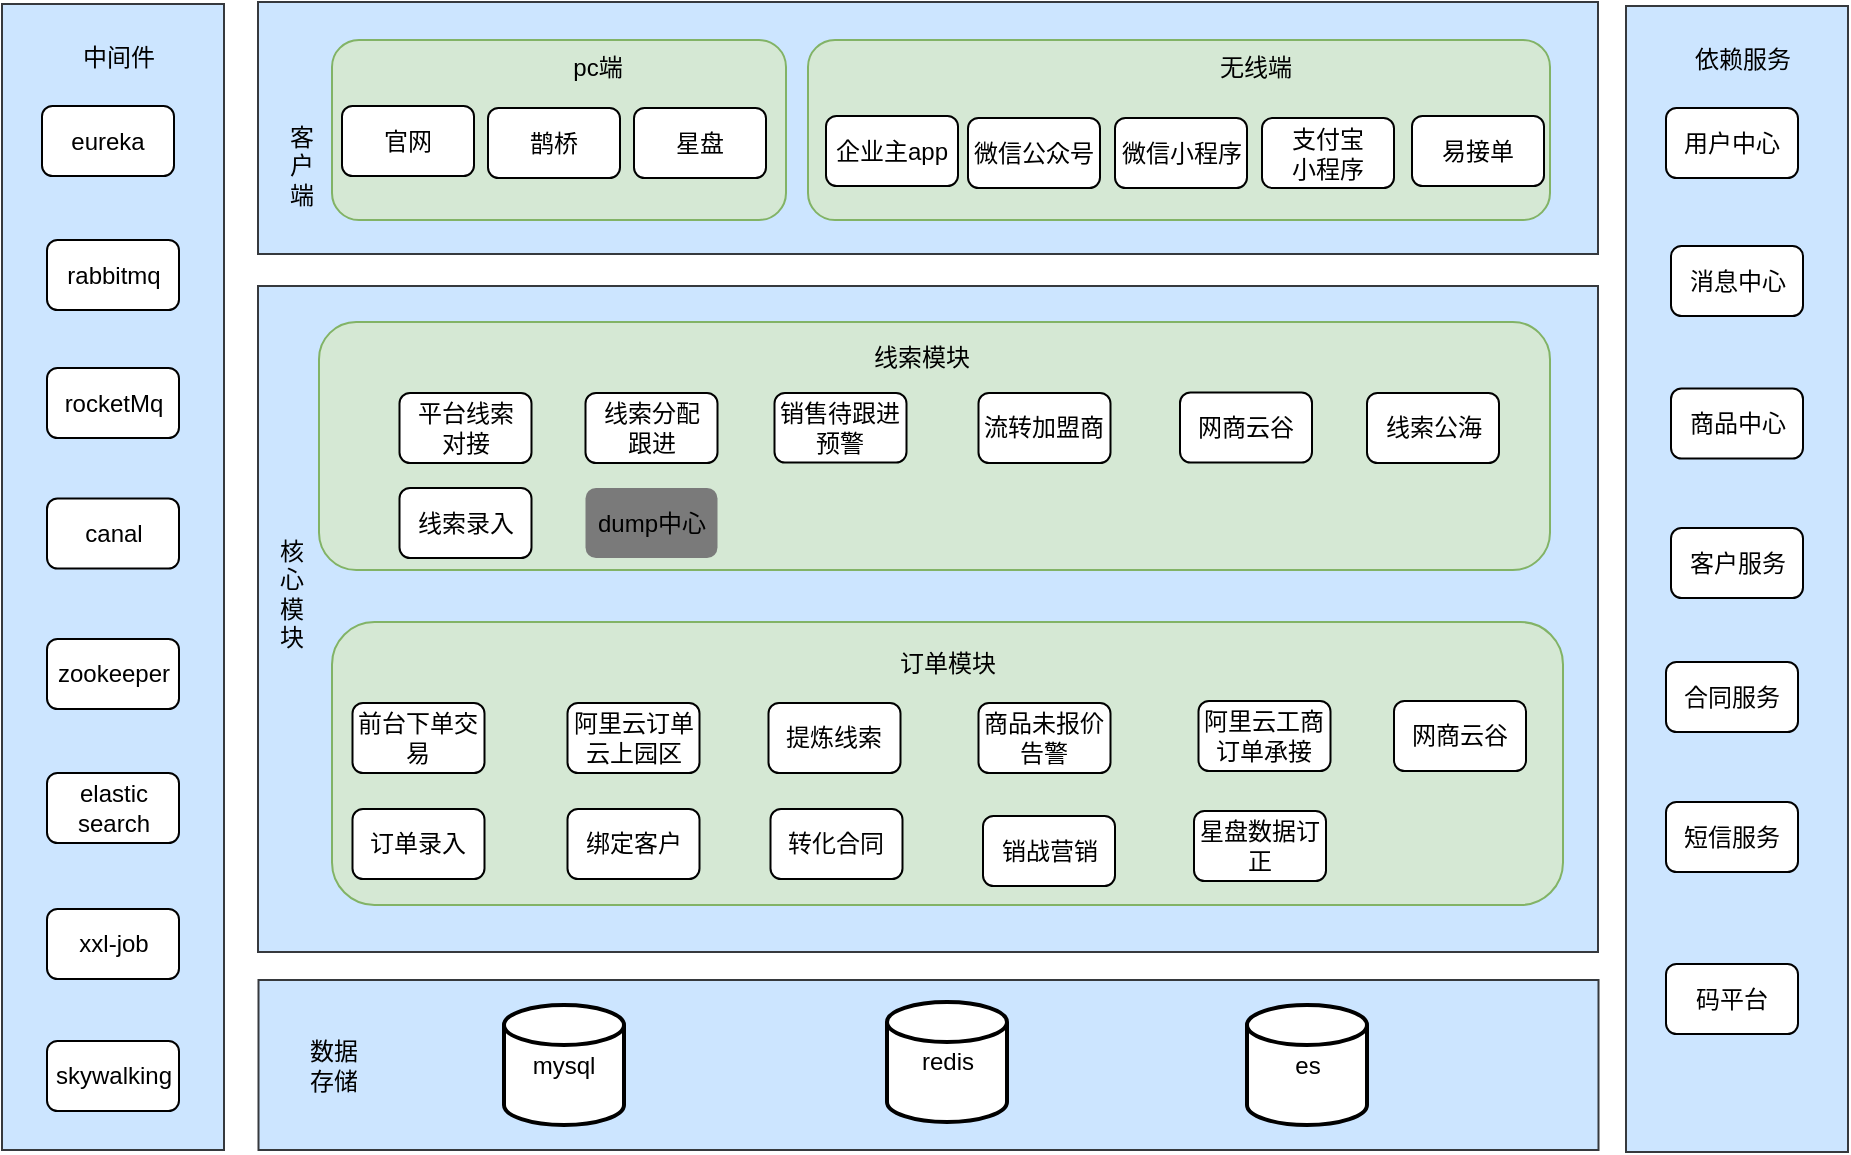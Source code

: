 <mxfile version="13.8.0" type="github">
  <diagram id="wFE0QG_FPsp0jaGvCLVb" name="Page-1">
    <mxGraphModel dx="1587" dy="610" grid="0" gridSize="10" guides="1" tooltips="1" connect="1" arrows="1" fold="1" page="0" pageScale="1" pageWidth="850" pageHeight="1100" math="0" shadow="0">
      <root>
        <mxCell id="0" />
        <mxCell id="1" parent="0" />
        <mxCell id="HQBOAhG516KsrZSRLM5k-17" value="" style="rounded=0;whiteSpace=wrap;html=1;fillColor=#cce5ff;strokeColor=#36393d;" parent="1" vertex="1">
          <mxGeometry x="34" y="245" width="670" height="333" as="geometry" />
        </mxCell>
        <mxCell id="HQBOAhG516KsrZSRLM5k-48" value="" style="rounded=1;whiteSpace=wrap;html=1;fillColor=#d5e8d4;strokeColor=#82b366;" parent="1" vertex="1">
          <mxGeometry x="71" y="413" width="615.5" height="141.5" as="geometry" />
        </mxCell>
        <mxCell id="HQBOAhG516KsrZSRLM5k-1" value="" style="rounded=0;whiteSpace=wrap;html=1;fillColor=#cce5ff;strokeColor=#36393d;" parent="1" vertex="1">
          <mxGeometry x="34" y="103" width="670" height="126" as="geometry" />
        </mxCell>
        <mxCell id="HQBOAhG516KsrZSRLM5k-13" value="" style="rounded=1;whiteSpace=wrap;html=1;fillColor=#d5e8d4;strokeColor=#82b366;" parent="1" vertex="1">
          <mxGeometry x="309" y="122" width="371" height="90" as="geometry" />
        </mxCell>
        <mxCell id="HQBOAhG516KsrZSRLM5k-11" value="" style="rounded=1;whiteSpace=wrap;html=1;fillColor=#d5e8d4;strokeColor=#82b366;" parent="1" vertex="1">
          <mxGeometry x="71" y="122" width="227" height="90" as="geometry" />
        </mxCell>
        <mxCell id="HQBOAhG516KsrZSRLM5k-2" value="客&lt;br&gt;户&lt;br&gt;端" style="text;html=1;strokeColor=none;fillColor=none;align=center;verticalAlign=middle;whiteSpace=wrap;rounded=0;" parent="1" vertex="1">
          <mxGeometry x="36" y="175" width="40" height="20" as="geometry" />
        </mxCell>
        <mxCell id="HQBOAhG516KsrZSRLM5k-3" value="企业主app" style="rounded=1;whiteSpace=wrap;html=1;" parent="1" vertex="1">
          <mxGeometry x="318" y="160" width="66" height="35" as="geometry" />
        </mxCell>
        <mxCell id="HQBOAhG516KsrZSRLM5k-4" value="官网" style="rounded=1;whiteSpace=wrap;html=1;" parent="1" vertex="1">
          <mxGeometry x="76" y="155" width="66" height="35" as="geometry" />
        </mxCell>
        <mxCell id="HQBOAhG516KsrZSRLM5k-5" value="微信公众号" style="rounded=1;whiteSpace=wrap;html=1;" parent="1" vertex="1">
          <mxGeometry x="389" y="161" width="66" height="35" as="geometry" />
        </mxCell>
        <mxCell id="HQBOAhG516KsrZSRLM5k-6" value="微信小程序" style="rounded=1;whiteSpace=wrap;html=1;" parent="1" vertex="1">
          <mxGeometry x="462.5" y="161" width="66" height="35" as="geometry" />
        </mxCell>
        <mxCell id="HQBOAhG516KsrZSRLM5k-7" value="支付宝&lt;br&gt;小程序" style="rounded=1;whiteSpace=wrap;html=1;" parent="1" vertex="1">
          <mxGeometry x="536" y="161" width="66" height="35" as="geometry" />
        </mxCell>
        <mxCell id="HQBOAhG516KsrZSRLM5k-8" value="易接单" style="rounded=1;whiteSpace=wrap;html=1;" parent="1" vertex="1">
          <mxGeometry x="611" y="160" width="66" height="35" as="geometry" />
        </mxCell>
        <mxCell id="HQBOAhG516KsrZSRLM5k-9" value="鹊桥" style="rounded=1;whiteSpace=wrap;html=1;" parent="1" vertex="1">
          <mxGeometry x="149" y="156" width="66" height="35" as="geometry" />
        </mxCell>
        <mxCell id="HQBOAhG516KsrZSRLM5k-10" value="星盘" style="rounded=1;whiteSpace=wrap;html=1;" parent="1" vertex="1">
          <mxGeometry x="222" y="156" width="66" height="35" as="geometry" />
        </mxCell>
        <mxCell id="HQBOAhG516KsrZSRLM5k-12" value="pc端" style="text;html=1;strokeColor=none;fillColor=none;align=center;verticalAlign=middle;whiteSpace=wrap;rounded=0;" parent="1" vertex="1">
          <mxGeometry x="184" y="126" width="40" height="20" as="geometry" />
        </mxCell>
        <mxCell id="HQBOAhG516KsrZSRLM5k-14" value="无线端" style="text;html=1;strokeColor=none;fillColor=none;align=center;verticalAlign=middle;whiteSpace=wrap;rounded=0;" parent="1" vertex="1">
          <mxGeometry x="513" y="126" width="40" height="20" as="geometry" />
        </mxCell>
        <mxCell id="HQBOAhG516KsrZSRLM5k-18" value="" style="rounded=0;html=1;whiteSpace=wrap;labelBorderColor=none;glass=0;sketch=0;fillColor=#cce5ff;strokeColor=#36393d;" parent="1" vertex="1">
          <mxGeometry x="718" y="105" width="111" height="573" as="geometry" />
        </mxCell>
        <mxCell id="HQBOAhG516KsrZSRLM5k-19" value="前台下单交易" style="rounded=1;whiteSpace=wrap;html=1;" parent="1" vertex="1">
          <mxGeometry x="81.25" y="453.5" width="66" height="35" as="geometry" />
        </mxCell>
        <mxCell id="HQBOAhG516KsrZSRLM5k-20" value="订单录入" style="rounded=1;whiteSpace=wrap;html=1;" parent="1" vertex="1">
          <mxGeometry x="81.25" y="506.5" width="66" height="35" as="geometry" />
        </mxCell>
        <mxCell id="HQBOAhG516KsrZSRLM5k-21" value="阿里云工商订单承接" style="rounded=1;whiteSpace=wrap;html=1;" parent="1" vertex="1">
          <mxGeometry x="504.25" y="452.5" width="66" height="35" as="geometry" />
        </mxCell>
        <mxCell id="HQBOAhG516KsrZSRLM5k-22" value="阿里云订单云上园区" style="rounded=1;whiteSpace=wrap;html=1;" parent="1" vertex="1">
          <mxGeometry x="188.75" y="453.5" width="66" height="35" as="geometry" />
        </mxCell>
        <mxCell id="HQBOAhG516KsrZSRLM5k-23" value="销战营销" style="rounded=1;whiteSpace=wrap;html=1;" parent="1" vertex="1">
          <mxGeometry x="396.5" y="510" width="66" height="35" as="geometry" />
        </mxCell>
        <mxCell id="HQBOAhG516KsrZSRLM5k-24" value="绑定客户" style="rounded=1;whiteSpace=wrap;html=1;" parent="1" vertex="1">
          <mxGeometry x="188.75" y="506.5" width="66" height="35" as="geometry" />
        </mxCell>
        <mxCell id="HQBOAhG516KsrZSRLM5k-25" value="提炼线索" style="rounded=1;whiteSpace=wrap;html=1;" parent="1" vertex="1">
          <mxGeometry x="289.25" y="453.5" width="66" height="35" as="geometry" />
        </mxCell>
        <mxCell id="HQBOAhG516KsrZSRLM5k-26" value="转化合同" style="rounded=1;whiteSpace=wrap;html=1;" parent="1" vertex="1">
          <mxGeometry x="290.25" y="506.5" width="66" height="35" as="geometry" />
        </mxCell>
        <mxCell id="HQBOAhG516KsrZSRLM5k-27" value="星盘数据订正" style="rounded=1;whiteSpace=wrap;html=1;" parent="1" vertex="1">
          <mxGeometry x="502" y="507.5" width="66" height="35" as="geometry" />
        </mxCell>
        <mxCell id="HQBOAhG516KsrZSRLM5k-29" value="网商云谷" style="rounded=1;whiteSpace=wrap;html=1;" parent="1" vertex="1">
          <mxGeometry x="602" y="452.5" width="66" height="35" as="geometry" />
        </mxCell>
        <mxCell id="HQBOAhG516KsrZSRLM5k-30" value="商品未报价告警" style="rounded=1;whiteSpace=wrap;html=1;" parent="1" vertex="1">
          <mxGeometry x="394.25" y="453.5" width="66" height="35" as="geometry" />
        </mxCell>
        <mxCell id="HQBOAhG516KsrZSRLM5k-33" value="" style="rounded=0;whiteSpace=wrap;html=1;fillColor=#cce5ff;strokeColor=#36393d;" parent="1" vertex="1">
          <mxGeometry x="34.25" y="592" width="670" height="85" as="geometry" />
        </mxCell>
        <mxCell id="HQBOAhG516KsrZSRLM5k-34" value="用户中心" style="rounded=1;whiteSpace=wrap;html=1;" parent="1" vertex="1">
          <mxGeometry x="738" y="156" width="66" height="35" as="geometry" />
        </mxCell>
        <mxCell id="HQBOAhG516KsrZSRLM5k-35" value="依赖服务" style="text;html=1;strokeColor=none;fillColor=none;align=center;verticalAlign=middle;whiteSpace=wrap;rounded=0;glass=0;sketch=0;" parent="1" vertex="1">
          <mxGeometry x="751" y="122" width="51" height="20" as="geometry" />
        </mxCell>
        <mxCell id="HQBOAhG516KsrZSRLM5k-36" value="消息中心" style="rounded=1;whiteSpace=wrap;html=1;" parent="1" vertex="1">
          <mxGeometry x="740.5" y="225" width="66" height="35" as="geometry" />
        </mxCell>
        <mxCell id="HQBOAhG516KsrZSRLM5k-37" value="商品中心" style="rounded=1;whiteSpace=wrap;html=1;" parent="1" vertex="1">
          <mxGeometry x="740.5" y="296.25" width="66" height="35" as="geometry" />
        </mxCell>
        <mxCell id="HQBOAhG516KsrZSRLM5k-38" value="客户服务" style="rounded=1;whiteSpace=wrap;html=1;" parent="1" vertex="1">
          <mxGeometry x="740.5" y="366" width="66" height="35" as="geometry" />
        </mxCell>
        <mxCell id="HQBOAhG516KsrZSRLM5k-40" value="合同服务" style="rounded=1;whiteSpace=wrap;html=1;" parent="1" vertex="1">
          <mxGeometry x="738" y="433" width="66" height="35" as="geometry" />
        </mxCell>
        <mxCell id="HQBOAhG516KsrZSRLM5k-42" value="mysql" style="strokeWidth=2;html=1;shape=mxgraph.flowchart.database;whiteSpace=wrap;rounded=1;glass=0;sketch=0;fillColor=#ffffff;" parent="1" vertex="1">
          <mxGeometry x="157" y="604.5" width="60" height="60" as="geometry" />
        </mxCell>
        <mxCell id="HQBOAhG516KsrZSRLM5k-43" value="redis" style="strokeWidth=2;html=1;shape=mxgraph.flowchart.database;whiteSpace=wrap;rounded=1;glass=0;sketch=0;fillColor=#ffffff;" parent="1" vertex="1">
          <mxGeometry x="348.5" y="603" width="60" height="60" as="geometry" />
        </mxCell>
        <mxCell id="HQBOAhG516KsrZSRLM5k-44" value="数据&lt;br&gt;存储" style="text;html=1;strokeColor=none;fillColor=none;align=center;verticalAlign=middle;whiteSpace=wrap;rounded=0;glass=0;sketch=0;" parent="1" vertex="1">
          <mxGeometry x="52" y="624.5" width="40" height="20" as="geometry" />
        </mxCell>
        <mxCell id="HQBOAhG516KsrZSRLM5k-45" value="核&lt;br&gt;心&lt;br&gt;模&lt;br&gt;块" style="text;html=1;strokeColor=none;fillColor=none;align=center;verticalAlign=middle;whiteSpace=wrap;rounded=0;glass=0;sketch=0;" parent="1" vertex="1">
          <mxGeometry x="31" y="389" width="40" height="20" as="geometry" />
        </mxCell>
        <mxCell id="HQBOAhG516KsrZSRLM5k-47" value="es" style="strokeWidth=2;html=1;shape=mxgraph.flowchart.database;whiteSpace=wrap;rounded=1;glass=0;sketch=0;fillColor=#ffffff;" parent="1" vertex="1">
          <mxGeometry x="528.5" y="604.5" width="60" height="60" as="geometry" />
        </mxCell>
        <mxCell id="HQBOAhG516KsrZSRLM5k-49" value="订单模块" style="text;html=1;strokeColor=none;fillColor=none;align=center;verticalAlign=middle;whiteSpace=wrap;rounded=0;glass=0;sketch=0;" parent="1" vertex="1">
          <mxGeometry x="341.5" y="423.5" width="74" height="20" as="geometry" />
        </mxCell>
        <mxCell id="HQBOAhG516KsrZSRLM5k-50" value="" style="rounded=1;whiteSpace=wrap;html=1;fillColor=#d5e8d4;strokeColor=#82b366;" parent="1" vertex="1">
          <mxGeometry x="64.5" y="263" width="615.5" height="124" as="geometry" />
        </mxCell>
        <mxCell id="HQBOAhG516KsrZSRLM5k-52" value="平台线索&lt;br&gt;对接" style="rounded=1;whiteSpace=wrap;html=1;" parent="1" vertex="1">
          <mxGeometry x="104.75" y="298.5" width="66" height="35" as="geometry" />
        </mxCell>
        <mxCell id="HQBOAhG516KsrZSRLM5k-54" value="网商云谷" style="rounded=1;whiteSpace=wrap;html=1;" parent="1" vertex="1">
          <mxGeometry x="495" y="298.25" width="66" height="35" as="geometry" />
        </mxCell>
        <mxCell id="HQBOAhG516KsrZSRLM5k-56" value="线索分配&lt;br&gt;跟进" style="rounded=1;whiteSpace=wrap;html=1;" parent="1" vertex="1">
          <mxGeometry x="197.75" y="298.5" width="66" height="35" as="geometry" />
        </mxCell>
        <mxCell id="HQBOAhG516KsrZSRLM5k-57" value="销售待跟进&lt;br&gt;预警" style="rounded=1;whiteSpace=wrap;html=1;" parent="1" vertex="1">
          <mxGeometry x="292.25" y="298.5" width="66" height="34.75" as="geometry" />
        </mxCell>
        <mxCell id="HQBOAhG516KsrZSRLM5k-61" value="dump中心" style="rounded=1;whiteSpace=wrap;html=1;fillColor=#7A7A7A;strokeColor=none;" parent="1" vertex="1">
          <mxGeometry x="197.75" y="346" width="66" height="35" as="geometry" />
        </mxCell>
        <mxCell id="HQBOAhG516KsrZSRLM5k-62" value="流转加盟商" style="rounded=1;whiteSpace=wrap;html=1;" parent="1" vertex="1">
          <mxGeometry x="394.25" y="298.5" width="66" height="35" as="geometry" />
        </mxCell>
        <mxCell id="HQBOAhG516KsrZSRLM5k-63" value="线索模块" style="text;html=1;strokeColor=none;fillColor=none;align=center;verticalAlign=middle;whiteSpace=wrap;rounded=0;glass=0;sketch=0;" parent="1" vertex="1">
          <mxGeometry x="329" y="270.5" width="74" height="20" as="geometry" />
        </mxCell>
        <mxCell id="HQBOAhG516KsrZSRLM5k-64" value="短信服务" style="rounded=1;whiteSpace=wrap;html=1;" parent="1" vertex="1">
          <mxGeometry x="738" y="503" width="66" height="35" as="geometry" />
        </mxCell>
        <mxCell id="HQBOAhG516KsrZSRLM5k-65" value="码平台" style="rounded=1;whiteSpace=wrap;html=1;" parent="1" vertex="1">
          <mxGeometry x="738" y="584" width="66" height="35" as="geometry" />
        </mxCell>
        <mxCell id="HQBOAhG516KsrZSRLM5k-69" value="" style="rounded=0;html=1;whiteSpace=wrap;labelBorderColor=none;glass=0;sketch=0;fillColor=#cce5ff;strokeColor=#36393d;" parent="1" vertex="1">
          <mxGeometry x="-94" y="104" width="111" height="573" as="geometry" />
        </mxCell>
        <mxCell id="HQBOAhG516KsrZSRLM5k-70" value="eureka" style="rounded=1;whiteSpace=wrap;html=1;" parent="1" vertex="1">
          <mxGeometry x="-74" y="155" width="66" height="35" as="geometry" />
        </mxCell>
        <mxCell id="HQBOAhG516KsrZSRLM5k-71" value="中间件" style="text;html=1;strokeColor=none;fillColor=none;align=center;verticalAlign=middle;whiteSpace=wrap;rounded=0;glass=0;sketch=0;" parent="1" vertex="1">
          <mxGeometry x="-61" y="121" width="51" height="20" as="geometry" />
        </mxCell>
        <mxCell id="HQBOAhG516KsrZSRLM5k-72" value="rabbitmq" style="rounded=1;whiteSpace=wrap;html=1;" parent="1" vertex="1">
          <mxGeometry x="-71.5" y="222" width="66" height="35" as="geometry" />
        </mxCell>
        <mxCell id="HQBOAhG516KsrZSRLM5k-73" value="rocketMq" style="rounded=1;whiteSpace=wrap;html=1;" parent="1" vertex="1">
          <mxGeometry x="-71.5" y="286" width="66" height="35" as="geometry" />
        </mxCell>
        <mxCell id="HQBOAhG516KsrZSRLM5k-74" value="canal" style="rounded=1;whiteSpace=wrap;html=1;" parent="1" vertex="1">
          <mxGeometry x="-71.5" y="351.25" width="66" height="35" as="geometry" />
        </mxCell>
        <mxCell id="HQBOAhG516KsrZSRLM5k-75" value="zookeeper" style="rounded=1;whiteSpace=wrap;html=1;" parent="1" vertex="1">
          <mxGeometry x="-71.5" y="421.5" width="66" height="35" as="geometry" />
        </mxCell>
        <mxCell id="HQBOAhG516KsrZSRLM5k-76" value="elastic&lt;br&gt;search" style="rounded=1;whiteSpace=wrap;html=1;" parent="1" vertex="1">
          <mxGeometry x="-71.5" y="488.5" width="66" height="35" as="geometry" />
        </mxCell>
        <mxCell id="HQBOAhG516KsrZSRLM5k-77" value="skywalking" style="rounded=1;whiteSpace=wrap;html=1;" parent="1" vertex="1">
          <mxGeometry x="-71.5" y="622.5" width="66" height="35" as="geometry" />
        </mxCell>
        <mxCell id="HQBOAhG516KsrZSRLM5k-78" value="xxl-job" style="rounded=1;whiteSpace=wrap;html=1;" parent="1" vertex="1">
          <mxGeometry x="-71.5" y="556.5" width="66" height="35" as="geometry" />
        </mxCell>
        <mxCell id="HQBOAhG516KsrZSRLM5k-82" value="线索公海" style="rounded=1;whiteSpace=wrap;html=1;" parent="1" vertex="1">
          <mxGeometry x="588.5" y="298.5" width="66" height="35" as="geometry" />
        </mxCell>
        <mxCell id="HQBOAhG516KsrZSRLM5k-83" value="线索录入" style="rounded=1;whiteSpace=wrap;html=1;" parent="1" vertex="1">
          <mxGeometry x="104.75" y="346" width="66" height="35" as="geometry" />
        </mxCell>
      </root>
    </mxGraphModel>
  </diagram>
</mxfile>
